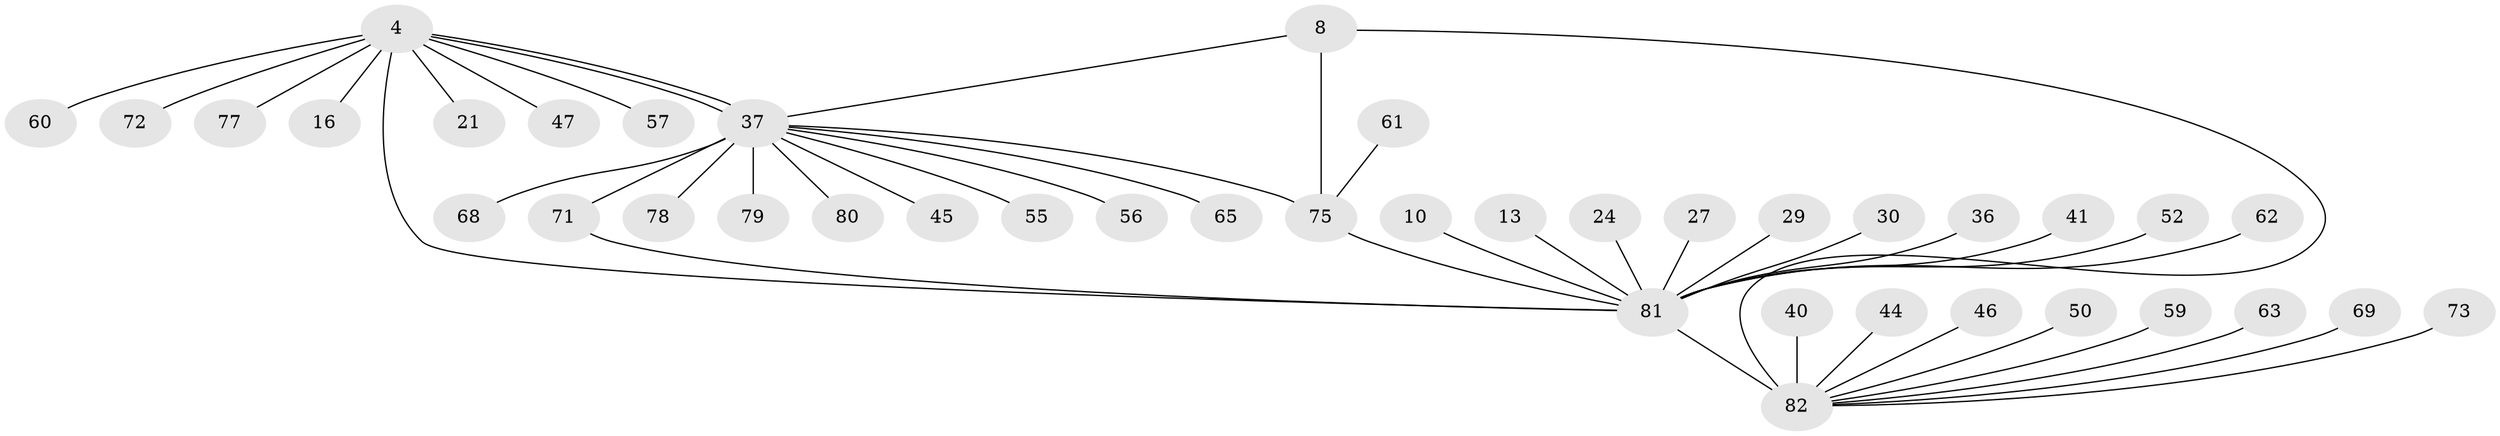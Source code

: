// original degree distribution, {12: 0.012195121951219513, 2: 0.1951219512195122, 4: 0.07317073170731707, 17: 0.012195121951219513, 15: 0.012195121951219513, 1: 0.5487804878048781, 11: 0.012195121951219513, 13: 0.012195121951219513, 5: 0.024390243902439025, 3: 0.06097560975609756, 6: 0.036585365853658534}
// Generated by graph-tools (version 1.1) at 2025/48/03/09/25 04:48:47]
// undirected, 41 vertices, 45 edges
graph export_dot {
graph [start="1"]
  node [color=gray90,style=filled];
  4;
  8;
  10;
  13;
  16 [super="+5"];
  21;
  24;
  27;
  29;
  30;
  36 [super="+25"];
  37 [super="+19+1+23"];
  40;
  41;
  44;
  45;
  46;
  47;
  50;
  52;
  55 [super="+49"];
  56;
  57;
  59;
  60;
  61;
  62;
  63;
  65;
  68;
  69 [super="+48"];
  71;
  72 [super="+51"];
  73;
  75 [super="+15+74+67"];
  77 [super="+6"];
  78 [super="+2"];
  79 [super="+18"];
  80;
  81 [super="+70+54+76"];
  82 [super="+12+53+58+26+31+34"];
  4 -- 16 [weight=2];
  4 -- 21;
  4 -- 37 [weight=3];
  4 -- 37;
  4 -- 47;
  4 -- 57;
  4 -- 60;
  4 -- 81 [weight=4];
  4 -- 77;
  4 -- 72;
  8 -- 37;
  8 -- 82;
  8 -- 75 [weight=2];
  10 -- 81;
  13 -- 81;
  24 -- 81;
  27 -- 81;
  29 -- 81;
  30 -- 81;
  36 -- 81;
  37 -- 65;
  37 -- 68;
  37 -- 79 [weight=3];
  37 -- 71;
  37 -- 45;
  37 -- 80;
  37 -- 56;
  37 -- 78;
  37 -- 55;
  37 -- 75;
  40 -- 82;
  41 -- 81;
  44 -- 82;
  46 -- 82;
  50 -- 82;
  52 -- 81;
  59 -- 82;
  61 -- 75;
  62 -- 81;
  63 -- 82;
  69 -- 82;
  71 -- 81;
  73 -- 82;
  75 -- 81 [weight=3];
  81 -- 82 [weight=6];
}
